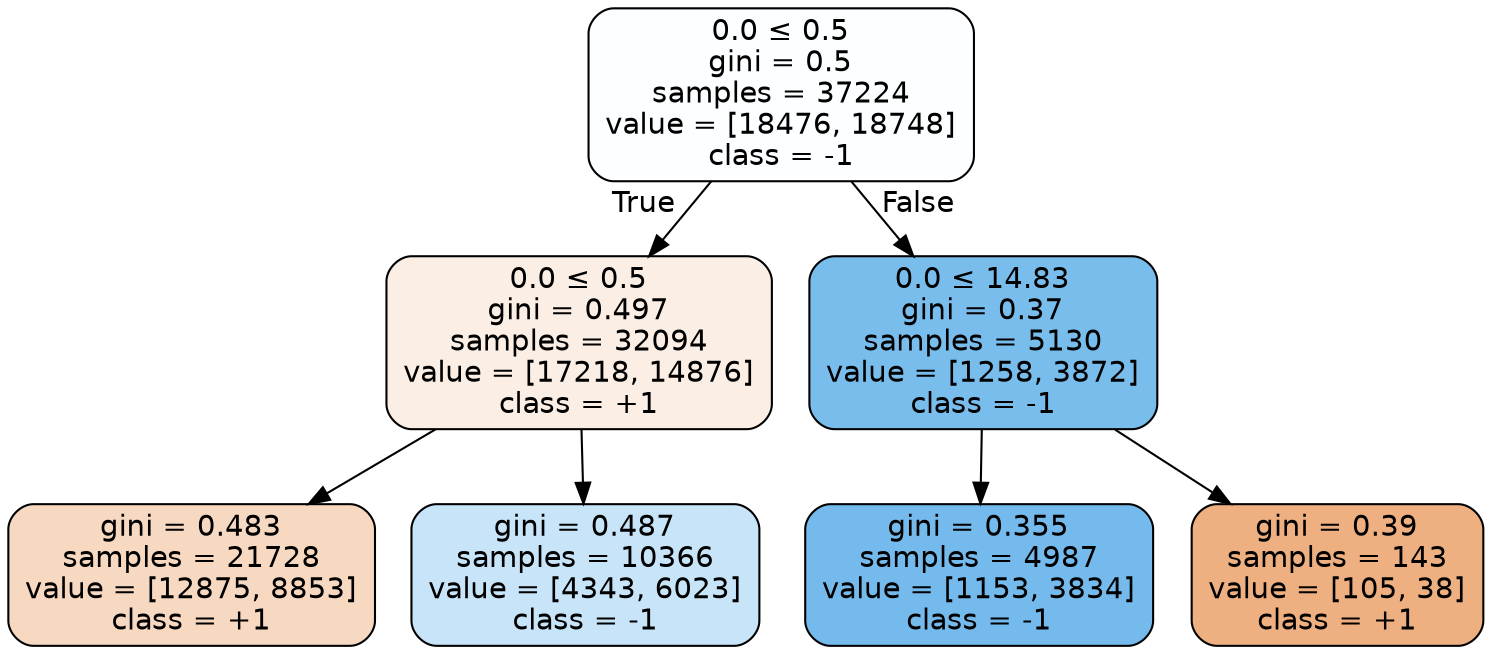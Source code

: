 digraph Tree {
node [shape=box, style="filled, rounded", color="black", fontname=helvetica] ;
edge [fontname=helvetica] ;
0 [label=<0.0 &le; 0.5<br/>gini = 0.5<br/>samples = 37224<br/>value = [18476, 18748]<br/>class = -1>, fillcolor="#fcfeff"] ;
1 [label=<0.0 &le; 0.5<br/>gini = 0.497<br/>samples = 32094<br/>value = [17218, 14876]<br/>class = +1>, fillcolor="#fbeee4"] ;
0 -> 1 [labeldistance=2.5, labelangle=45, headlabel="True"] ;
2 [label=<gini = 0.483<br/>samples = 21728<br/>value = [12875, 8853]<br/>class = +1>, fillcolor="#f7d8c1"] ;
1 -> 2 ;
3 [label=<gini = 0.487<br/>samples = 10366<br/>value = [4343, 6023]<br/>class = -1>, fillcolor="#c8e4f8"] ;
1 -> 3 ;
4 [label=<0.0 &le; 14.83<br/>gini = 0.37<br/>samples = 5130<br/>value = [1258, 3872]<br/>class = -1>, fillcolor="#79bded"] ;
0 -> 4 [labeldistance=2.5, labelangle=-45, headlabel="False"] ;
5 [label=<gini = 0.355<br/>samples = 4987<br/>value = [1153, 3834]<br/>class = -1>, fillcolor="#75baed"] ;
4 -> 5 ;
6 [label=<gini = 0.39<br/>samples = 143<br/>value = [105, 38]<br/>class = +1>, fillcolor="#eeaf81"] ;
4 -> 6 ;
}